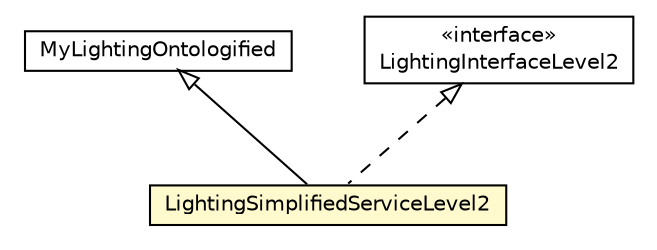#!/usr/local/bin/dot
#
# Class diagram 
# Generated by UMLGraph version R5_6-24-gf6e263 (http://www.umlgraph.org/)
#

digraph G {
	edge [fontname="Helvetica",fontsize=10,labelfontname="Helvetica",labelfontsize=10];
	node [fontname="Helvetica",fontsize=10,shape=plaintext];
	nodesep=0.25;
	ranksep=0.5;
	// org.universAAL.samples.lighting.server.MyLightingOntologified
	c5301549 [label=<<table title="org.universAAL.samples.lighting.server.MyLightingOntologified" border="0" cellborder="1" cellspacing="0" cellpadding="2" port="p" href="./MyLightingOntologified.html">
		<tr><td><table border="0" cellspacing="0" cellpadding="1">
<tr><td align="center" balign="center"> MyLightingOntologified </td></tr>
		</table></td></tr>
		</table>>, URL="./MyLightingOntologified.html", fontname="Helvetica", fontcolor="black", fontsize=10.0];
	// org.universAAL.samples.lighting.server.LightingSimplifiedServiceLevel2
	c5301550 [label=<<table title="org.universAAL.samples.lighting.server.LightingSimplifiedServiceLevel2" border="0" cellborder="1" cellspacing="0" cellpadding="2" port="p" bgcolor="lemonChiffon" href="./LightingSimplifiedServiceLevel2.html">
		<tr><td><table border="0" cellspacing="0" cellpadding="1">
<tr><td align="center" balign="center"> LightingSimplifiedServiceLevel2 </td></tr>
		</table></td></tr>
		</table>>, URL="./LightingSimplifiedServiceLevel2.html", fontname="Helvetica", fontcolor="black", fontsize=10.0];
	// org.universAAL.ontology.lighting.simple.LightingInterfaceLevel2
	c5301623 [label=<<table title="org.universAAL.ontology.lighting.simple.LightingInterfaceLevel2" border="0" cellborder="1" cellspacing="0" cellpadding="2" port="p" href="../../../ontology/lighting/simple/LightingInterfaceLevel2.html">
		<tr><td><table border="0" cellspacing="0" cellpadding="1">
<tr><td align="center" balign="center"> &#171;interface&#187; </td></tr>
<tr><td align="center" balign="center"> LightingInterfaceLevel2 </td></tr>
		</table></td></tr>
		</table>>, URL="../../../ontology/lighting/simple/LightingInterfaceLevel2.html", fontname="Helvetica", fontcolor="black", fontsize=10.0];
	//org.universAAL.samples.lighting.server.LightingSimplifiedServiceLevel2 extends org.universAAL.samples.lighting.server.MyLightingOntologified
	c5301549:p -> c5301550:p [dir=back,arrowtail=empty];
	//org.universAAL.samples.lighting.server.LightingSimplifiedServiceLevel2 implements org.universAAL.ontology.lighting.simple.LightingInterfaceLevel2
	c5301623:p -> c5301550:p [dir=back,arrowtail=empty,style=dashed];
}

